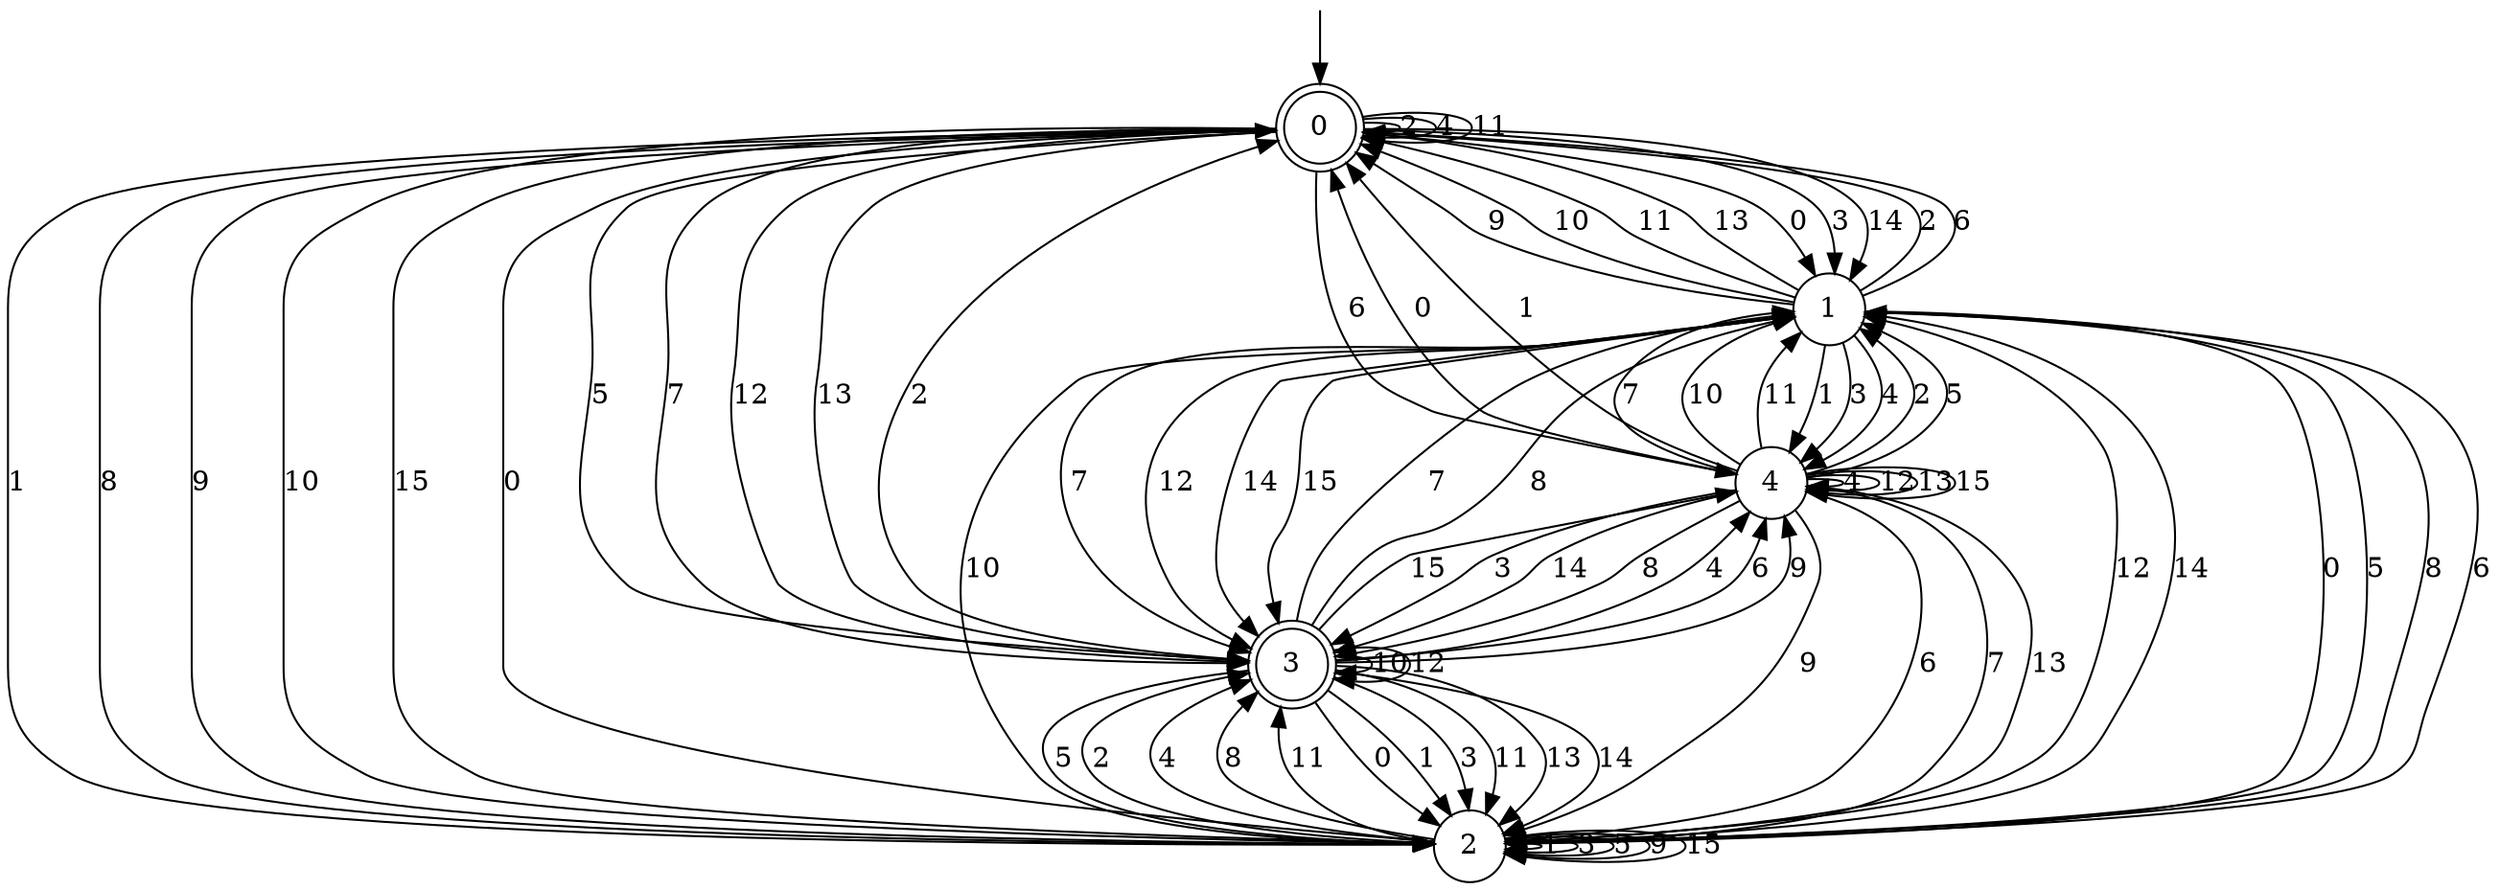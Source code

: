 digraph g {

	s0 [shape="doublecircle" label="0"];
	s1 [shape="circle" label="1"];
	s2 [shape="circle" label="2"];
	s3 [shape="doublecircle" label="3"];
	s4 [shape="circle" label="4"];
	s0 -> s1 [label="0"];
	s0 -> s2 [label="1"];
	s0 -> s0 [label="2"];
	s0 -> s1 [label="3"];
	s0 -> s0 [label="4"];
	s0 -> s3 [label="5"];
	s0 -> s4 [label="6"];
	s0 -> s3 [label="7"];
	s0 -> s2 [label="8"];
	s0 -> s2 [label="9"];
	s0 -> s2 [label="10"];
	s0 -> s0 [label="11"];
	s0 -> s3 [label="12"];
	s0 -> s3 [label="13"];
	s0 -> s1 [label="14"];
	s0 -> s2 [label="15"];
	s1 -> s2 [label="0"];
	s1 -> s4 [label="1"];
	s1 -> s0 [label="2"];
	s1 -> s4 [label="3"];
	s1 -> s4 [label="4"];
	s1 -> s2 [label="5"];
	s1 -> s0 [label="6"];
	s1 -> s3 [label="7"];
	s1 -> s2 [label="8"];
	s1 -> s0 [label="9"];
	s1 -> s0 [label="10"];
	s1 -> s0 [label="11"];
	s1 -> s3 [label="12"];
	s1 -> s0 [label="13"];
	s1 -> s3 [label="14"];
	s1 -> s3 [label="15"];
	s2 -> s0 [label="0"];
	s2 -> s2 [label="1"];
	s2 -> s3 [label="2"];
	s2 -> s2 [label="3"];
	s2 -> s3 [label="4"];
	s2 -> s2 [label="5"];
	s2 -> s1 [label="6"];
	s2 -> s4 [label="7"];
	s2 -> s3 [label="8"];
	s2 -> s2 [label="9"];
	s2 -> s1 [label="10"];
	s2 -> s3 [label="11"];
	s2 -> s1 [label="12"];
	s2 -> s4 [label="13"];
	s2 -> s1 [label="14"];
	s2 -> s2 [label="15"];
	s3 -> s2 [label="0"];
	s3 -> s2 [label="1"];
	s3 -> s0 [label="2"];
	s3 -> s2 [label="3"];
	s3 -> s4 [label="4"];
	s3 -> s2 [label="5"];
	s3 -> s4 [label="6"];
	s3 -> s1 [label="7"];
	s3 -> s1 [label="8"];
	s3 -> s4 [label="9"];
	s3 -> s3 [label="10"];
	s3 -> s2 [label="11"];
	s3 -> s3 [label="12"];
	s3 -> s2 [label="13"];
	s3 -> s2 [label="14"];
	s3 -> s4 [label="15"];
	s4 -> s0 [label="0"];
	s4 -> s0 [label="1"];
	s4 -> s1 [label="2"];
	s4 -> s3 [label="3"];
	s4 -> s4 [label="4"];
	s4 -> s1 [label="5"];
	s4 -> s2 [label="6"];
	s4 -> s1 [label="7"];
	s4 -> s3 [label="8"];
	s4 -> s2 [label="9"];
	s4 -> s1 [label="10"];
	s4 -> s1 [label="11"];
	s4 -> s4 [label="12"];
	s4 -> s4 [label="13"];
	s4 -> s3 [label="14"];
	s4 -> s4 [label="15"];

__start0 [label="" shape="none" width="0" height="0"];
__start0 -> s0;

}
